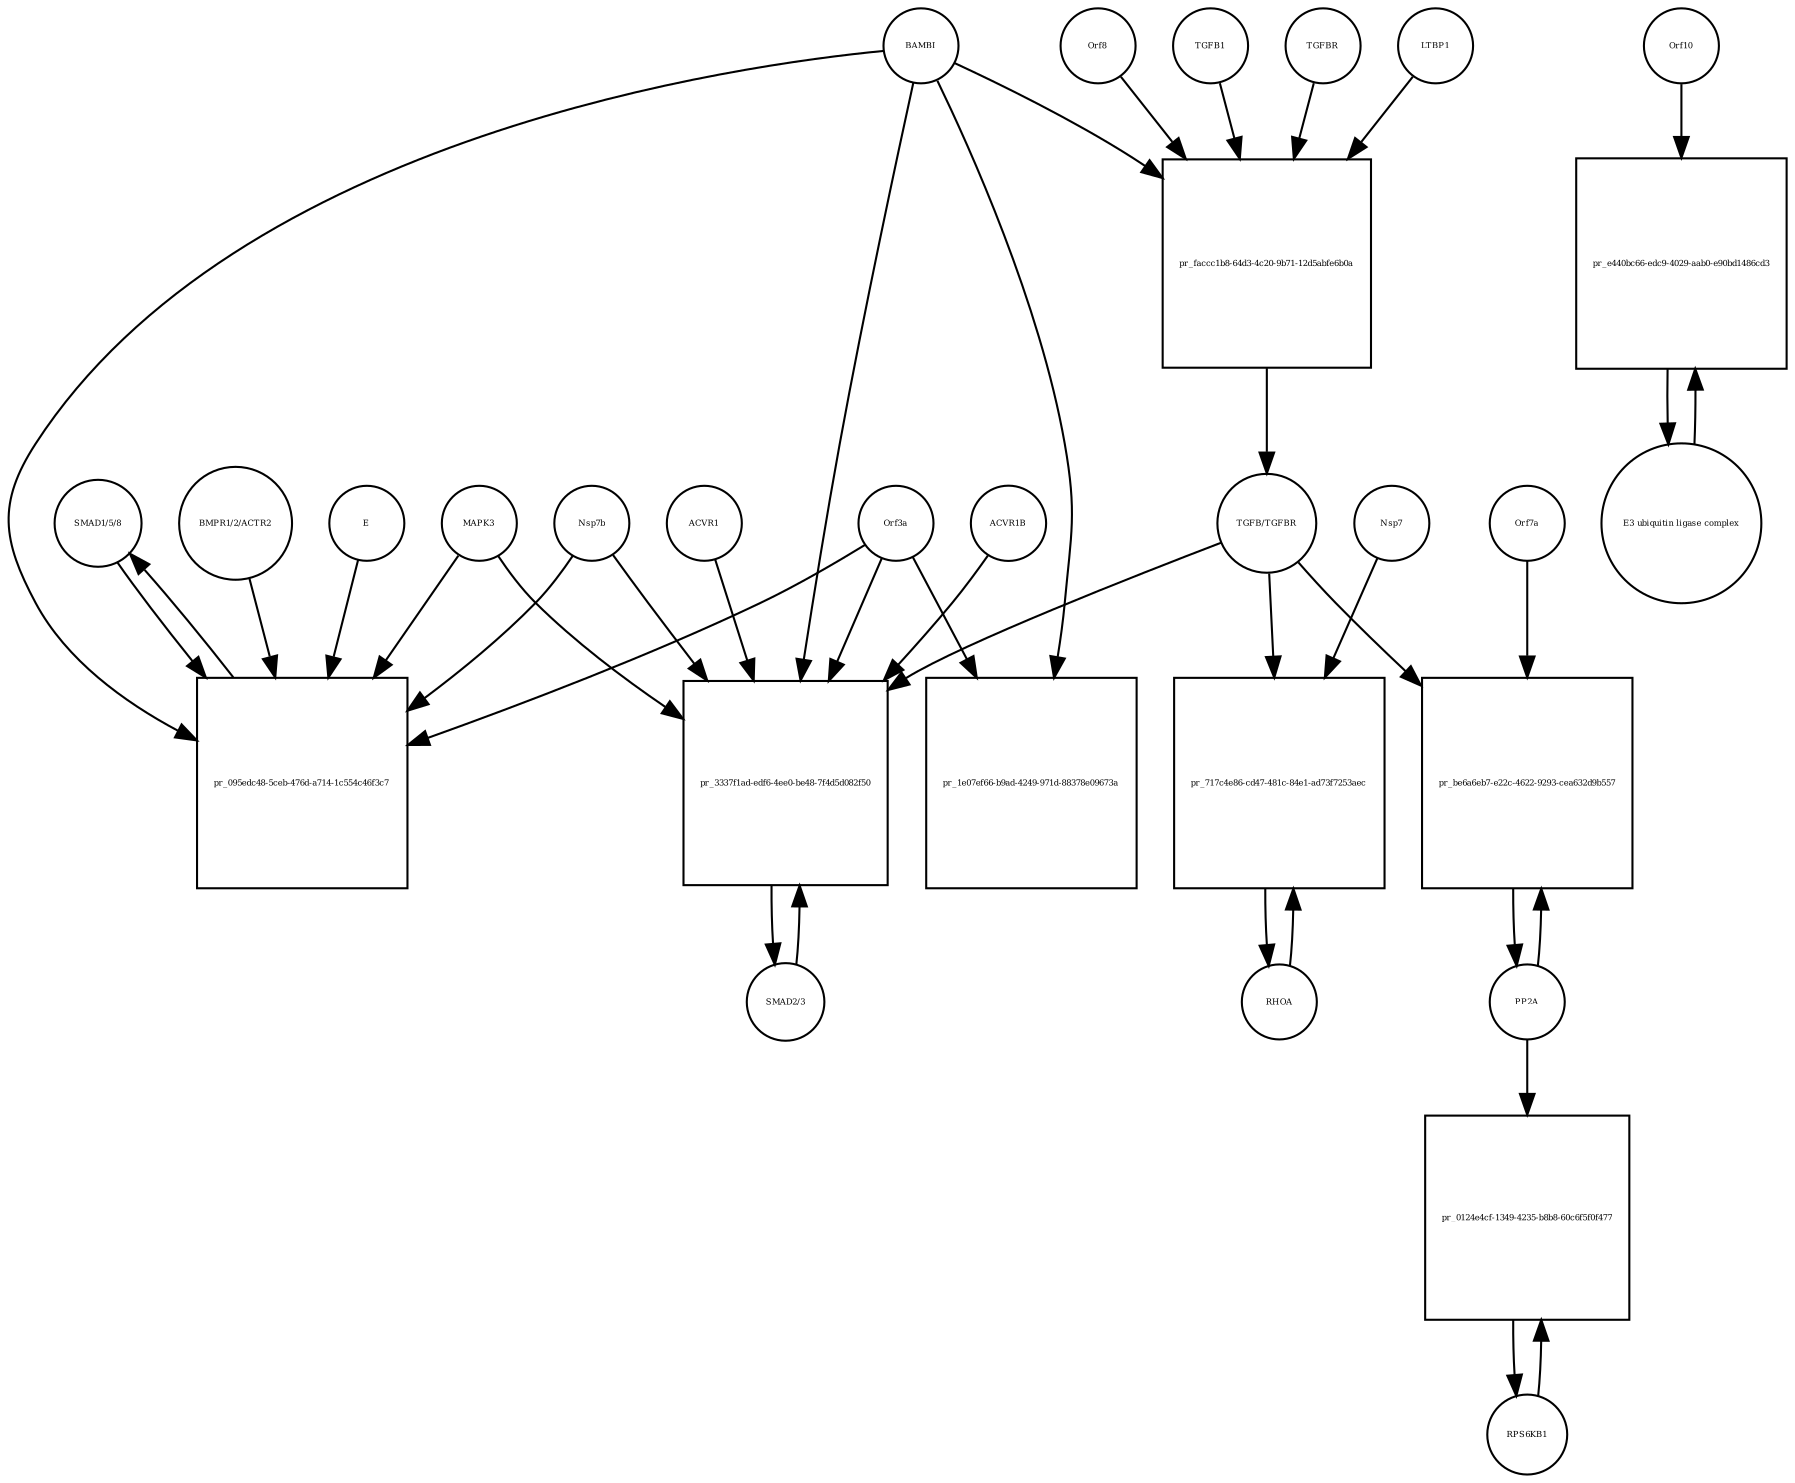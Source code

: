 strict digraph  {
"SMAD1/5/8" [annotation="", bipartite=0, cls=complex, fontsize=4, label="SMAD1/5/8", shape=circle];
"pr_095edc48-5ceb-476d-a714-1c554c46f3c7" [annotation="", bipartite=1, cls=process, fontsize=4, label="pr_095edc48-5ceb-476d-a714-1c554c46f3c7", shape=square];
BAMBI [annotation="", bipartite=0, cls=macromolecule, fontsize=4, label=BAMBI, shape=circle];
"BMPR1/2/ACTR2" [annotation="", bipartite=0, cls=complex, fontsize=4, label="BMPR1/2/ACTR2", shape=circle];
MAPK3 [annotation="", bipartite=0, cls=macromolecule, fontsize=4, label=MAPK3, shape=circle];
Orf3a [annotation=urn_miriam_uniprot_P59632, bipartite=0, cls=macromolecule, fontsize=4, label=Orf3a, shape=circle];
Nsp7b [annotation=urn_miriam_uniprot_Q7TFA1, bipartite=0, cls=macromolecule, fontsize=4, label=Nsp7b, shape=circle];
E [annotation=urn_miriam_uniprot_P59637, bipartite=0, cls=macromolecule, fontsize=4, label=E, shape=circle];
"SMAD2/3" [annotation="", bipartite=0, cls=complex, fontsize=4, label="SMAD2/3", shape=circle];
"pr_3337f1ad-edf6-4ee0-be48-7f4d5d082f50" [annotation="", bipartite=1, cls=process, fontsize=4, label="pr_3337f1ad-edf6-4ee0-be48-7f4d5d082f50", shape=square];
"TGFB/TGFBR" [annotation="", bipartite=0, cls=complex, fontsize=4, label="TGFB/TGFBR", shape=circle];
ACVR1 [annotation="", bipartite=0, cls=macromolecule, fontsize=4, label=ACVR1, shape=circle];
ACVR1B [annotation="", bipartite=0, cls=macromolecule, fontsize=4, label=ACVR1B, shape=circle];
RHOA [annotation="", bipartite=0, cls=macromolecule, fontsize=4, label=RHOA, shape=circle];
"pr_717c4e86-cd47-481c-84e1-ad73f7253aec" [annotation="", bipartite=1, cls=process, fontsize=4, label="pr_717c4e86-cd47-481c-84e1-ad73f7253aec", shape=square];
Nsp7 [annotation=urn_miriam_uniprot_Q7TFA1, bipartite=0, cls=macromolecule, fontsize=4, label=Nsp7, shape=circle];
PP2A [annotation="", bipartite=0, cls=complex, fontsize=4, label=PP2A, shape=circle];
"pr_be6a6eb7-e22c-4622-9293-cea632d9b557" [annotation="", bipartite=1, cls=process, fontsize=4, label="pr_be6a6eb7-e22c-4622-9293-cea632d9b557", shape=square];
Orf7a [annotation=urn_miriam_uniprot_P59635, bipartite=0, cls=macromolecule, fontsize=4, label=Orf7a, shape=circle];
RPS6KB1 [annotation="", bipartite=0, cls=macromolecule, fontsize=4, label=RPS6KB1, shape=circle];
"pr_0124e4cf-1349-4235-b8b8-60c6f5f0f477" [annotation="", bipartite=1, cls=process, fontsize=4, label="pr_0124e4cf-1349-4235-b8b8-60c6f5f0f477", shape=square];
"pr_1e07ef66-b9ad-4249-971d-88378e09673a" [annotation="", bipartite=1, cls=process, fontsize=4, label="pr_1e07ef66-b9ad-4249-971d-88378e09673a", shape=square];
TGFB1 [annotation="", bipartite=0, cls=macromolecule, fontsize=4, label=TGFB1, shape=circle];
"pr_faccc1b8-64d3-4c20-9b71-12d5abfe6b0a" [annotation="", bipartite=1, cls=process, fontsize=4, label="pr_faccc1b8-64d3-4c20-9b71-12d5abfe6b0a", shape=square];
TGFBR [annotation="", bipartite=0, cls=complex, fontsize=4, label=TGFBR, shape=circle];
LTBP1 [annotation="", bipartite=0, cls=macromolecule, fontsize=4, label=LTBP1, shape=circle];
Orf8 [annotation="urn_miriam_uniprot_Q80H93|urn_miriam_uniprot_Q7TFA0", bipartite=0, cls=macromolecule, fontsize=4, label=Orf8, shape=circle];
Orf10 [annotation=urn_miriam_ncbiprotein_BCD58762, bipartite=0, cls=macromolecule, fontsize=4, label=Orf10, shape=circle];
"pr_e440bc66-edc9-4029-aab0-e90bd1486cd3" [annotation="", bipartite=1, cls=process, fontsize=4, label="pr_e440bc66-edc9-4029-aab0-e90bd1486cd3", shape=square];
"E3 ubiquitin ligase complex" [annotation="", bipartite=0, cls=complex, fontsize=4, label="E3 ubiquitin ligase complex", shape=circle];
"SMAD1/5/8" -> "pr_095edc48-5ceb-476d-a714-1c554c46f3c7"  [annotation="", interaction_type=consumption];
"pr_095edc48-5ceb-476d-a714-1c554c46f3c7" -> "SMAD1/5/8"  [annotation="", interaction_type=production];
BAMBI -> "pr_095edc48-5ceb-476d-a714-1c554c46f3c7"  [annotation="urn_miriam_doi_10.1101%2F2020.06.17.156455", interaction_type=inhibition];
BAMBI -> "pr_3337f1ad-edf6-4ee0-be48-7f4d5d082f50"  [annotation="urn_miriam_doi_10.1101%2F2020.06.17.156455", interaction_type=inhibition];
BAMBI -> "pr_1e07ef66-b9ad-4249-971d-88378e09673a"  [annotation="", interaction_type=consumption];
BAMBI -> "pr_faccc1b8-64d3-4c20-9b71-12d5abfe6b0a"  [annotation="urn_miriam_doi_10.1101%2F2020.06.17.156455", interaction_type=inhibition];
"BMPR1/2/ACTR2" -> "pr_095edc48-5ceb-476d-a714-1c554c46f3c7"  [annotation="urn_miriam_doi_10.1101%2F2020.06.17.156455", interaction_type=catalysis];
MAPK3 -> "pr_095edc48-5ceb-476d-a714-1c554c46f3c7"  [annotation="urn_miriam_doi_10.1101%2F2020.06.17.156455", interaction_type=inhibition];
MAPK3 -> "pr_3337f1ad-edf6-4ee0-be48-7f4d5d082f50"  [annotation="urn_miriam_doi_10.1101%2F2020.06.17.156455", interaction_type=inhibition];
Orf3a -> "pr_095edc48-5ceb-476d-a714-1c554c46f3c7"  [annotation="urn_miriam_doi_10.1101%2F2020.06.17.156455", interaction_type=stimulation];
Orf3a -> "pr_3337f1ad-edf6-4ee0-be48-7f4d5d082f50"  [annotation="urn_miriam_doi_10.1101%2F2020.06.17.156455", interaction_type=stimulation];
Orf3a -> "pr_1e07ef66-b9ad-4249-971d-88378e09673a"  [annotation="urn_miriam_doi_10.1101%2F2020.06.17.156455", interaction_type=stimulation];
Nsp7b -> "pr_095edc48-5ceb-476d-a714-1c554c46f3c7"  [annotation="urn_miriam_doi_10.1101%2F2020.06.17.156455", interaction_type=stimulation];
Nsp7b -> "pr_3337f1ad-edf6-4ee0-be48-7f4d5d082f50"  [annotation="urn_miriam_doi_10.1101%2F2020.06.17.156455", interaction_type=stimulation];
E -> "pr_095edc48-5ceb-476d-a714-1c554c46f3c7"  [annotation="urn_miriam_doi_10.1101%2F2020.06.17.156455", interaction_type=stimulation];
"SMAD2/3" -> "pr_3337f1ad-edf6-4ee0-be48-7f4d5d082f50"  [annotation="", interaction_type=consumption];
"pr_3337f1ad-edf6-4ee0-be48-7f4d5d082f50" -> "SMAD2/3"  [annotation="", interaction_type=production];
"TGFB/TGFBR" -> "pr_3337f1ad-edf6-4ee0-be48-7f4d5d082f50"  [annotation="urn_miriam_doi_10.1101%2F2020.06.17.156455", interaction_type=stimulation];
"TGFB/TGFBR" -> "pr_717c4e86-cd47-481c-84e1-ad73f7253aec"  [annotation="urn_miriam_doi_10.1101%2F2020.06.17.156455", interaction_type=stimulation];
"TGFB/TGFBR" -> "pr_be6a6eb7-e22c-4622-9293-cea632d9b557"  [annotation="urn_miriam_doi_10.1101%2F2020.03.31.019216", interaction_type=stimulation];
ACVR1 -> "pr_3337f1ad-edf6-4ee0-be48-7f4d5d082f50"  [annotation="urn_miriam_doi_10.1101%2F2020.06.17.156455", interaction_type=catalysis];
ACVR1B -> "pr_3337f1ad-edf6-4ee0-be48-7f4d5d082f50"  [annotation="urn_miriam_doi_10.1101%2F2020.06.17.156455", interaction_type=catalysis];
RHOA -> "pr_717c4e86-cd47-481c-84e1-ad73f7253aec"  [annotation="", interaction_type=consumption];
"pr_717c4e86-cd47-481c-84e1-ad73f7253aec" -> RHOA  [annotation="", interaction_type=production];
Nsp7 -> "pr_717c4e86-cd47-481c-84e1-ad73f7253aec"  [annotation="urn_miriam_doi_10.1101%2F2020.06.17.156455", interaction_type=stimulation];
PP2A -> "pr_be6a6eb7-e22c-4622-9293-cea632d9b557"  [annotation="", interaction_type=consumption];
PP2A -> "pr_0124e4cf-1349-4235-b8b8-60c6f5f0f477"  [annotation="", interaction_type=catalysis];
"pr_be6a6eb7-e22c-4622-9293-cea632d9b557" -> PP2A  [annotation="", interaction_type=production];
Orf7a -> "pr_be6a6eb7-e22c-4622-9293-cea632d9b557"  [annotation="urn_miriam_doi_10.1101%2F2020.03.31.019216", interaction_type=stimulation];
RPS6KB1 -> "pr_0124e4cf-1349-4235-b8b8-60c6f5f0f477"  [annotation="", interaction_type=consumption];
"pr_0124e4cf-1349-4235-b8b8-60c6f5f0f477" -> RPS6KB1  [annotation="", interaction_type=production];
TGFB1 -> "pr_faccc1b8-64d3-4c20-9b71-12d5abfe6b0a"  [annotation="", interaction_type=consumption];
"pr_faccc1b8-64d3-4c20-9b71-12d5abfe6b0a" -> "TGFB/TGFBR"  [annotation="", interaction_type=production];
TGFBR -> "pr_faccc1b8-64d3-4c20-9b71-12d5abfe6b0a"  [annotation="", interaction_type=consumption];
LTBP1 -> "pr_faccc1b8-64d3-4c20-9b71-12d5abfe6b0a"  [annotation="urn_miriam_doi_10.1101%2F2020.06.17.156455", interaction_type=inhibition];
Orf8 -> "pr_faccc1b8-64d3-4c20-9b71-12d5abfe6b0a"  [annotation="urn_miriam_doi_10.1101%2F2020.06.17.156455", interaction_type=stimulation];
Orf10 -> "pr_e440bc66-edc9-4029-aab0-e90bd1486cd3"  [annotation="", interaction_type=consumption];
"pr_e440bc66-edc9-4029-aab0-e90bd1486cd3" -> "E3 ubiquitin ligase complex"  [annotation="", interaction_type=production];
"E3 ubiquitin ligase complex" -> "pr_e440bc66-edc9-4029-aab0-e90bd1486cd3"  [annotation="", interaction_type=consumption];
}
